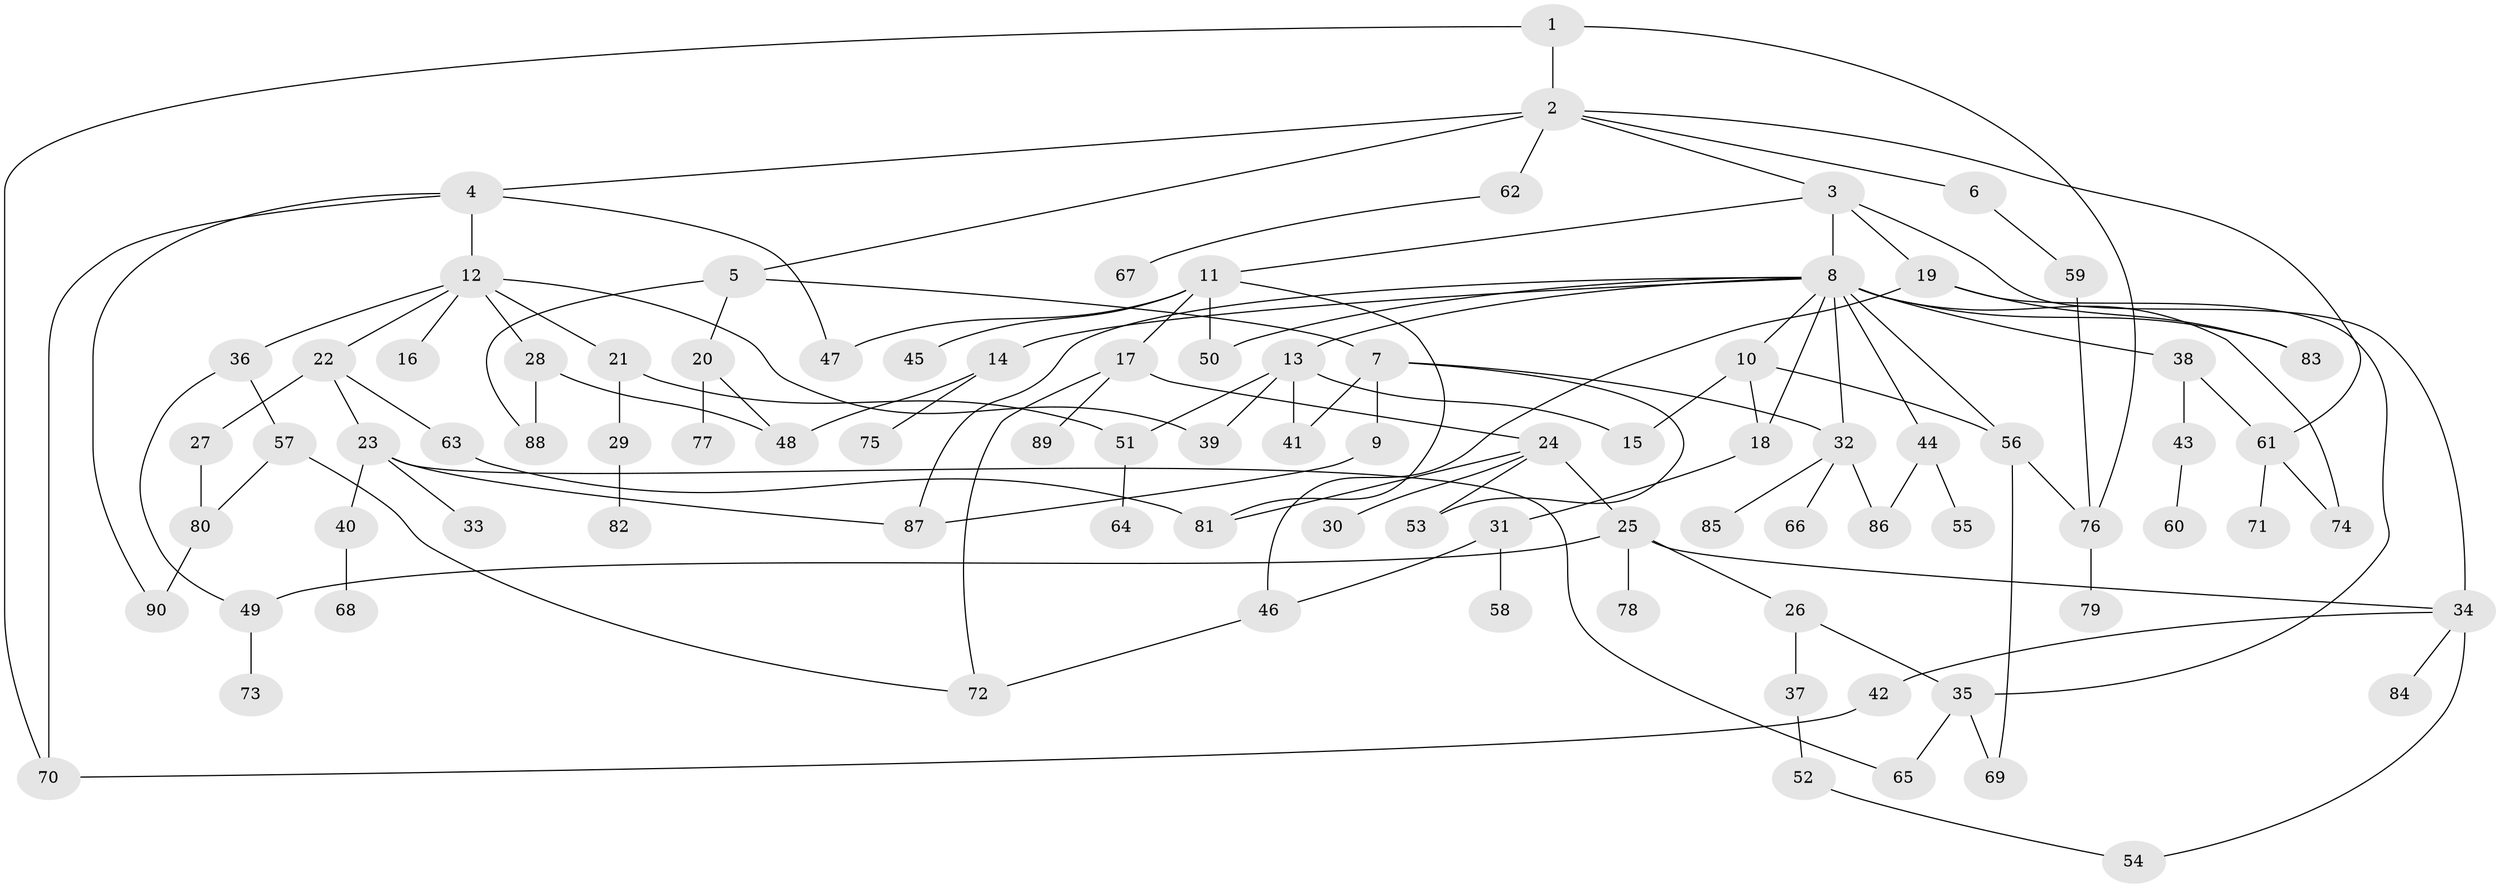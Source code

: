 // coarse degree distribution, {7: 0.037037037037037035, 17: 0.018518518518518517, 15: 0.018518518518518517, 2: 0.3333333333333333, 3: 0.07407407407407407, 5: 0.05555555555555555, 10: 0.018518518518518517, 1: 0.2962962962962963, 4: 0.12962962962962962, 9: 0.018518518518518517}
// Generated by graph-tools (version 1.1) at 2025/16/03/04/25 18:16:55]
// undirected, 90 vertices, 125 edges
graph export_dot {
graph [start="1"]
  node [color=gray90,style=filled];
  1;
  2;
  3;
  4;
  5;
  6;
  7;
  8;
  9;
  10;
  11;
  12;
  13;
  14;
  15;
  16;
  17;
  18;
  19;
  20;
  21;
  22;
  23;
  24;
  25;
  26;
  27;
  28;
  29;
  30;
  31;
  32;
  33;
  34;
  35;
  36;
  37;
  38;
  39;
  40;
  41;
  42;
  43;
  44;
  45;
  46;
  47;
  48;
  49;
  50;
  51;
  52;
  53;
  54;
  55;
  56;
  57;
  58;
  59;
  60;
  61;
  62;
  63;
  64;
  65;
  66;
  67;
  68;
  69;
  70;
  71;
  72;
  73;
  74;
  75;
  76;
  77;
  78;
  79;
  80;
  81;
  82;
  83;
  84;
  85;
  86;
  87;
  88;
  89;
  90;
  1 -- 2;
  1 -- 70;
  1 -- 76;
  2 -- 3;
  2 -- 4;
  2 -- 5;
  2 -- 6;
  2 -- 62;
  2 -- 61;
  3 -- 8;
  3 -- 11;
  3 -- 19;
  3 -- 34;
  4 -- 12;
  4 -- 47;
  4 -- 90;
  4 -- 70;
  5 -- 7;
  5 -- 20;
  5 -- 88;
  6 -- 59;
  7 -- 9;
  7 -- 53;
  7 -- 32;
  7 -- 41;
  8 -- 10;
  8 -- 13;
  8 -- 14;
  8 -- 18;
  8 -- 32;
  8 -- 38;
  8 -- 44;
  8 -- 87;
  8 -- 83;
  8 -- 56;
  8 -- 74;
  8 -- 50;
  9 -- 87;
  10 -- 15;
  10 -- 56;
  10 -- 18;
  11 -- 17;
  11 -- 45;
  11 -- 50;
  11 -- 47;
  11 -- 81;
  12 -- 16;
  12 -- 21;
  12 -- 22;
  12 -- 28;
  12 -- 36;
  12 -- 39;
  13 -- 41;
  13 -- 51;
  13 -- 15;
  13 -- 39;
  14 -- 48;
  14 -- 75;
  17 -- 24;
  17 -- 72;
  17 -- 89;
  18 -- 31;
  19 -- 35;
  19 -- 83;
  19 -- 46;
  20 -- 77;
  20 -- 48;
  21 -- 29;
  21 -- 51;
  22 -- 23;
  22 -- 27;
  22 -- 63;
  23 -- 33;
  23 -- 40;
  23 -- 65;
  23 -- 87;
  24 -- 25;
  24 -- 30;
  24 -- 81;
  24 -- 53;
  25 -- 26;
  25 -- 34;
  25 -- 78;
  25 -- 49;
  26 -- 37;
  26 -- 35;
  27 -- 80;
  28 -- 88;
  28 -- 48;
  29 -- 82;
  31 -- 46;
  31 -- 58;
  32 -- 66;
  32 -- 85;
  32 -- 86;
  34 -- 42;
  34 -- 54;
  34 -- 84;
  35 -- 65;
  35 -- 69;
  36 -- 49;
  36 -- 57;
  37 -- 52;
  38 -- 43;
  38 -- 61;
  40 -- 68;
  42 -- 70;
  43 -- 60;
  44 -- 55;
  44 -- 86;
  46 -- 72;
  49 -- 73;
  51 -- 64;
  52 -- 54;
  56 -- 76;
  56 -- 69;
  57 -- 80;
  57 -- 72;
  59 -- 76;
  61 -- 71;
  61 -- 74;
  62 -- 67;
  63 -- 81;
  76 -- 79;
  80 -- 90;
}
